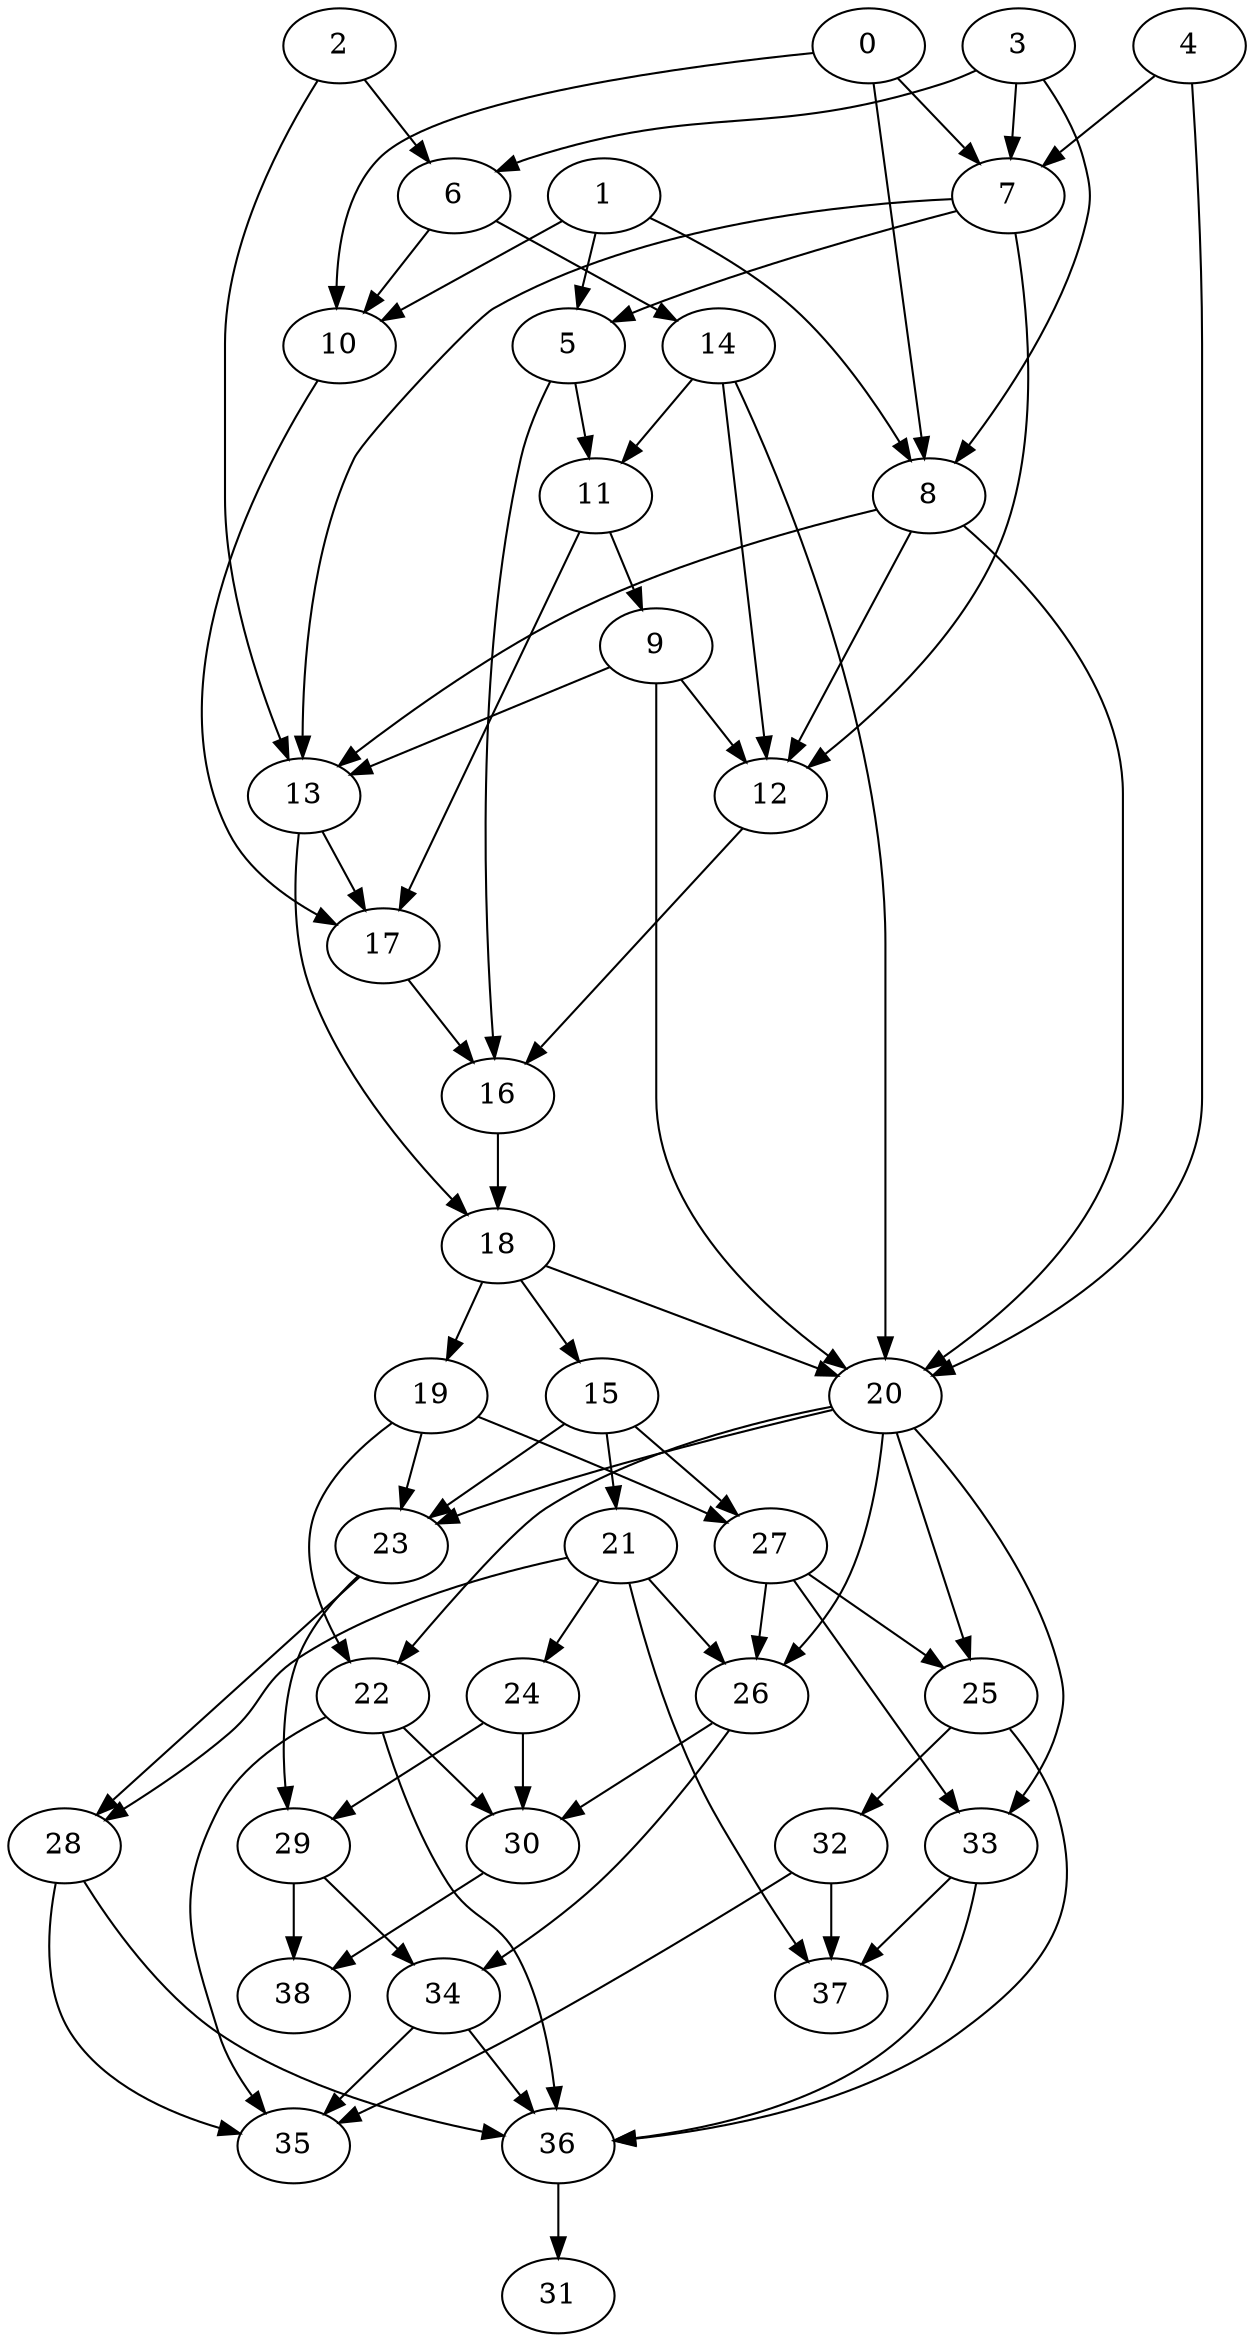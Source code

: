 digraph {
    0 -> 7;
    0 -> 8;
    0 -> 10;
    1 -> 5;
    1 -> 8;
    1 -> 10;
    2 -> 6;
    2 -> 13;
    3 -> 6;
    3 -> 7;
    3 -> 8;
    4 -> 7;
    4 -> 20;
    5 -> 11;
    5 -> 16;
    6 -> 10;
    6 -> 14;
    7 -> 5;
    7 -> 12;
    7 -> 13;
    8 -> 12;
    8 -> 13;
    8 -> 20;
    9 -> 12;
    9 -> 13;
    9 -> 20;
    10 -> 17;
    11 -> 9;
    11 -> 17;
    12 -> 16;
    13 -> 17;
    13 -> 18;
    14 -> 11;
    14 -> 12;
    14 -> 20;
    15 -> 21;
    15 -> 23;
    15 -> 27;
    16 -> 18;
    17 -> 16;
    18 -> 15;
    18 -> 19;
    18 -> 20;
    19 -> 22;
    19 -> 23;
    19 -> 27;
    20 -> 22;
    20 -> 23;
    20 -> 25;
    20 -> 26;
    20 -> 33;
    21 -> 24;
    21 -> 26;
    21 -> 28;
    21 -> 37;
    22 -> 30;
    22 -> 35;
    22 -> 36;
    23 -> 28;
    23 -> 29;
    24 -> 29;
    24 -> 30;
    25 -> 32;
    25 -> 36;
    26 -> 30;
    26 -> 34;
    27 -> 25;
    27 -> 26;
    27 -> 33;
    28 -> 35;
    28 -> 36;
    29 -> 34;
    29 -> 38;
    30 -> 38;
    32 -> 35;
    32 -> 37;
    33 -> 36;
    33 -> 37;
    34 -> 35;
    34 -> 36;
    36 -> 31;
}